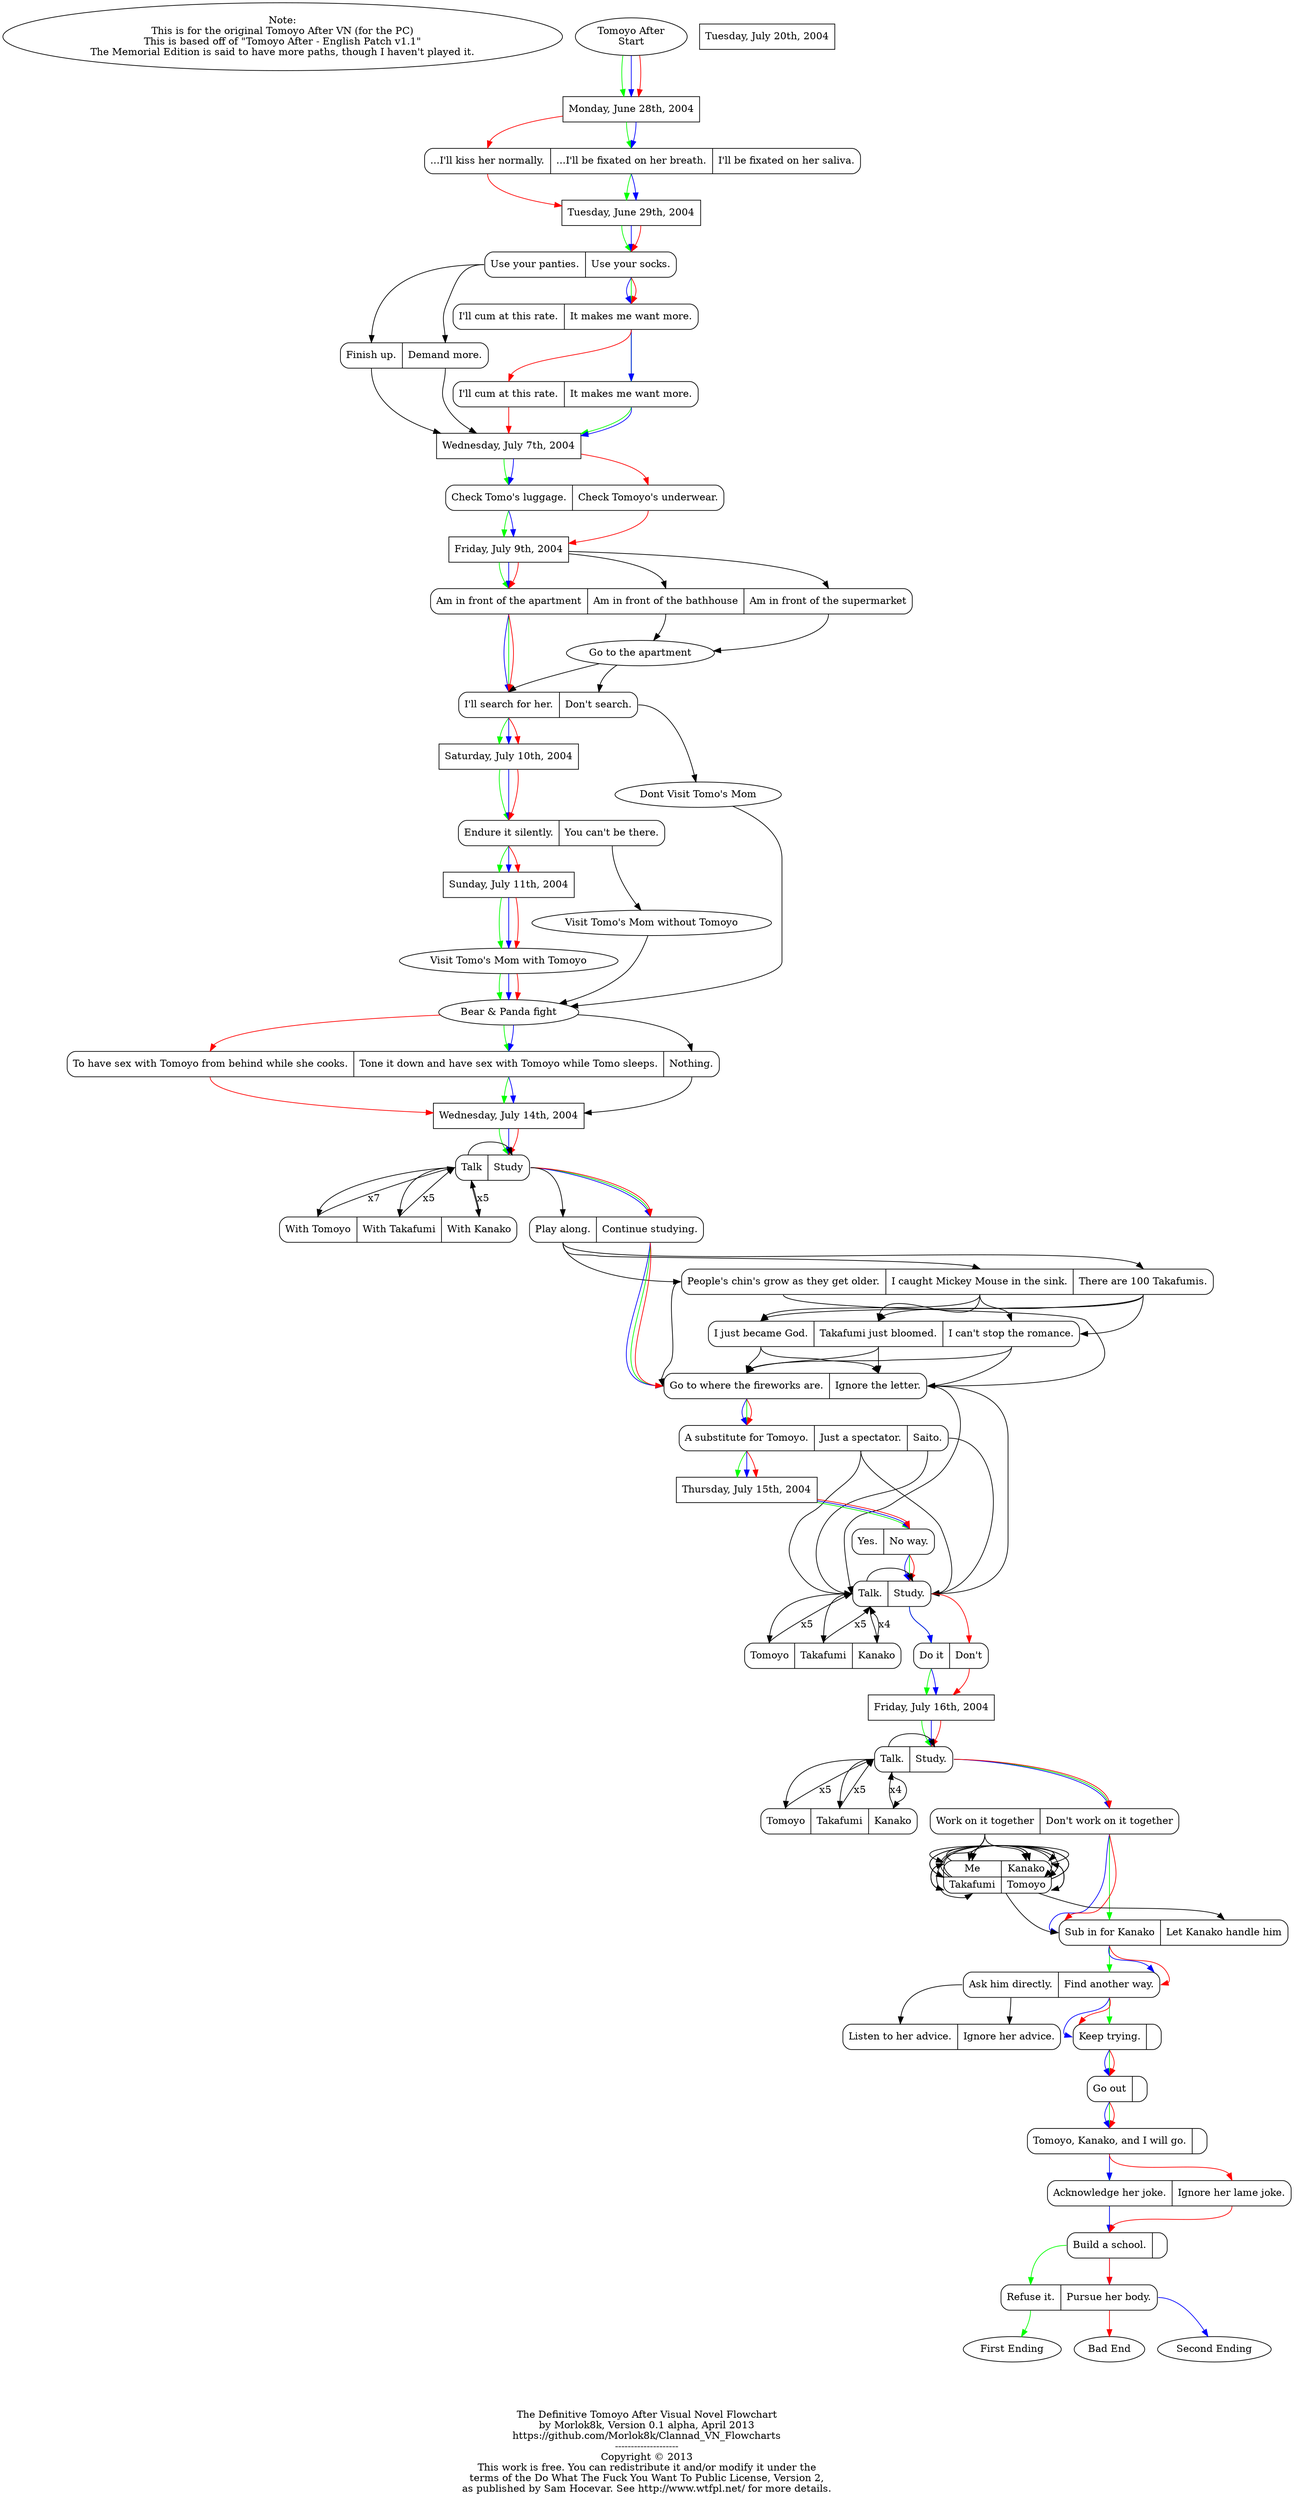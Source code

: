/*
#######################################################################
#            DO WHAT THE FUCK YOU WANT TO PUBLIC LICENSE              #
#                    Version 2, December 2004                         #
#                                                                     #
# Copyright (C) 2004 Sam Hocevar <sam@hocevar.net>                    #
#                                                                     #
# Everyone is permitted to copy and distribute verbatim or modified   #
# copies of this license document, and changing it is allowed as long #
# as the name is changed.                                             #
#                                                                     #
#            DO WHAT THE FUCK YOU WANT TO PUBLIC LICENSE              #
#   TERMS AND CONDITIONS FOR COPYING, DISTRIBUTION AND MODIFICATION   #
#                                                                     #
#  0. You just DO WHAT THE FUCK YOU WANT TO.                          #
#                                                                     #
#######################################################################
*/

// The Definitive Tomoyo After Visual Novel Flowchart
digraph Clannad{
    graph [ label = "\n\n\n\nThe Definitive Tomoyo After Visual Novel Flowchart\nby Morlok8k, Version 0.1 alpha, April 2013\nhttps://github.com/Morlok8k/Clannad_VN_Flowcharts\n--------------------\nCopyright © 2013\nThis work is free. You can redistribute it and/or modify it under the\nterms of the Do What The Fuck You Want To Public License, Version 2,\nas published by Sam Hocevar. See http://www.wtfpl.net/ for more details." ];


    Note [label = "Note:\nThis is for the original Tomoyo After VN (for the PC)\nThis is based off of \"Tomoyo After - English Patch v1.1\"\nThe Memorial Edition is said to have more paths, though I haven't played it."];

//Tomoyo After

//start


    Start [label = "Tomoyo After\nStart"];

    //June 28
    JUN_28 [shape = box, label = "Monday, June 28th, 2004"];

    Start -> JUN_28 [color = green];    //END1
    Start -> JUN_28 [color = blue];    //END2
    Start -> JUN_28 [color = red];    //BAD_END

    TA_1 [shape = Mrecord, label = "<a1>...I'll kiss her normally.|<a2>...I'll be fixated on her breath.|<a3>I'll be fixated on her saliva."];
    JUN_28 -> TA_1:a2 [color = green];    //END1
    JUN_28 -> TA_1:a2 [color = blue];    //END2
    JUN_28 -> TA_1:a1 [color = red];    //BAD_END


    //June 29
    JUN_29 [shape = box, label = "Tuesday, June 29th, 2004"];
    TA_1:a2 -> JUN_29 [color = green];    //END1
    TA_1:a2 -> JUN_29 [color = blue];    //END2
    TA_1:a1 -> JUN_29 [color = red];    //BAD_END

    TA_2 [shape = Mrecord, label = "<a1>Use your panties.|<a2>Use your socks."];
    JUN_29 -> TA_2:a2 [color = green];    //END1
    JUN_29 -> TA_2:a2 [color = blue];    //END2
    JUN_29 -> TA_2:a2 [color = red];    //BAD_END

    TA_2a [shape = Mrecord, label = "<a1>Finish up.|<a2>Demand more."];
    TA_2:a1 -> TA_2a:a1;
    TA_2:a1 -> TA_2a:a2;




    TA_3 [shape = Mrecord, label = "<a1>I'll cum at this rate.|<a2>It makes me want more."];
    TA_2:a2 -> TA_3:a2 [color = green];    //END1
    TA_2:a2 -> TA_3:a2 [color = blue];    //END2
    TA_2:a2 -> TA_3:a2 [color = red];    //BAD_END

    TA_4 [shape = Mrecord, label = "<a1>I'll cum at this rate.|<a2>It makes me want more."];
    TA_3:a2 -> TA_4:a2 [color = green];    //END1
    TA_3:a2 -> TA_4:a2 [color = blue];    //END2
    TA_3:a2 -> TA_4:a1 [color = red];    //BAD_END


    //July 07
    JUL_7 [shape = box, label = "Wednesday, July 7th, 2004"];
    TA_4:a2 -> JUL_7 [color = green];    //END1
    TA_4:a2 -> JUL_7 [color = blue];    //END2
    TA_4:a1 -> JUL_7 [color = red];    //BAD_END
    TA_2a:a1 -> JUL_7;
    TA_2a:a2 -> JUL_7;

    TA_5 [shape = Mrecord, label = "<a1>Check Tomo's luggage.|<a2>Check Tomoyo's underwear."];
    JUL_7 -> TA_5:a1 [color = green];    //END1
    JUL_7 -> TA_5:a1 [color = blue];    //END2
    JUL_7 -> TA_5:a2 [color = red];    //BAD_END


    //July 09
    JUL_9 [shape = box, label = "Friday, July 9th, 2004"];
    TA_5:a1 -> JUL_9 [color = green];    //END1
    TA_5:a1 -> JUL_9 [color = blue];    //END2
    TA_5:a2 -> JUL_9 [color = red];    //BAD_END

    TA_6 [shape = Mrecord, label = "<a1>Am in front of the apartment|<a2>Am in front of the bathhouse|<a3>Am in front of the supermarket"];
    JUL_9 -> TA_6:a1 [color = green];    //END1
    JUL_9 -> TA_6:a1 [color = blue];    //END2
    JUL_9 -> TA_6:a1 [color = red];    //BAD_END
    JUL_9 -> TA_6:a2;
    JUL_9 -> TA_6:a3;

    TA_6a [label = "Go to the apartment"];
    TA_6:a2 -> TA_6a;
    TA_6:a3 -> TA_6a;


    TA_7 [shape = Mrecord, label = "<a1>I'll search for her.|<a2>Don't search."];
    TA_6:a1 -> TA_7:a1 [color = green];    //END1
    TA_6:a1 -> TA_7:a1 [color = blue];    //END2
    TA_6:a1 -> TA_7:a1 [color = red];    //BAD_END
    TA_6a -> TA_7:a1;
    TA_6a -> TA_7:a2;


    //July 10
    JUL_10 [shape = box, label = "Saturday, July 10th, 2004"];
    TA_7:a1 -> JUL_10 [color = green];    //END1
    TA_7:a1 -> JUL_10 [color = blue];    //END2
    TA_7:a1 -> JUL_10 [color = red];    //BAD_END

    TA_8 [shape = Mrecord, label = "<a1>Endure it silently.|<a2>You can't be there."];
    JUL_10 -> TA_8:a1 [color = green];    //END1
    JUL_10 -> TA_8:a1 [color = blue];    //END2
    JUL_10 -> TA_8:a1 [color = red];    //BAD_END


    //July 11
    JUL_11 [shape = box, label = "Sunday, July 11th, 2004"];
    TA_8:a1 -> JUL_11 [color = green];    //END1
    TA_8:a1 -> JUL_11 [color = blue];    //END2
    TA_8:a1 -> JUL_11 [color = red];    //BAD_END

    JUL_11_mother1 [label = "Visit Tomo's Mom with Tomoyo"];
    JUL_11_mother2 [label = "Visit Tomo's Mom without Tomoyo"];
    JUL_11_mother3 [label = "Dont Visit Tomo's Mom"];

    JUL_11 -> JUL_11_mother1 [color = green, group = "JUL_11_mother"];    //END1
    JUL_11 -> JUL_11_mother1 [color = blue, group = "JUL_11_mother"];    //END2
    JUL_11 -> JUL_11_mother1 [color = red, group = "JUL_11_mother"];    //BAD_END
    TA_8:a2 -> JUL_11_mother2 [group = "JUL_11_mother"];
    TA_7:a2 -> JUL_11_mother3 [group = "JUL_11_mother"];


    JUL_11_bp [label = "Bear & Panda fight"];
    JUL_11_mother1 -> JUL_11_bp [color = green];    //END1
    JUL_11_mother1 -> JUL_11_bp [color = blue];    //END2
    JUL_11_mother1 -> JUL_11_bp [color = red];    //BAD_END
    JUL_11_mother2 -> JUL_11_bp;
    JUL_11_mother3 -> JUL_11_bp;




    TA_9 [shape = Mrecord, label = "<a1>To have sex with Tomoyo from behind while she cooks.|<a2>Tone it down and have sex with Tomoyo while Tomo sleeps.|<a3>Nothing."];
    JUL_11_bp -> TA_9:a2 [color = green];    //END1
    JUL_11_bp -> TA_9:a2 [color = blue];    //END2
    JUL_11_bp -> TA_9:a1 [color = red];    //BAD_END
    JUL_11_bp -> TA_9:a3;


    //July 14
    JUL_14 [shape = box, label = "Wednesday, July 14th, 2004"];
    TA_9:a2 -> JUL_14 [color = green];    //END1
    TA_9:a2 -> JUL_14 [color = blue];    //END2
    TA_9:a1 -> JUL_14 [color = red];    //BAD_END
    TA_9:a3 -> JUL_14;

    TA_10 [shape = Mrecord, label = "<a1>Talk|<a2>Study"];
    JUL_14 -> TA_10:a2 [color = green];    //END1
    JUL_14 -> TA_10:a2 [color = blue];    //END2
    JUL_14 -> TA_10:a2 [color = red];    //BAD_END



    TA_10_a [shape = Mrecord, label = "<a1>With Tomoyo|<a2>With Takafumi|<a3>With Kanako"];
    TA_10:a1 -> TA_10_a:a1;
    TA_10:a1 -> TA_10_a:a2;
    TA_10:a1 -> TA_10_a:a3;
    TA_10_a:a1 -> TA_10:a1 [label = "x7"];
    TA_10_a:a2 -> TA_10:a1 [label = "x5"];
    TA_10_a:a3 -> TA_10:a1 [label = "x5"];
    TA_10:a1 -> TA_10:a2;


    TA_11 [shape = Mrecord, label = "<a1>Play along.|<a2>Continue studying."];
    TA_10:a2 -> TA_11:a2 [color = green];    //END1
    TA_10:a2 -> TA_11:a2 [color = blue];    //END2
    TA_10:a2 -> TA_11:a2 [color = red];    //BAD_END
    TA_10:a2 -> TA_11:a1;

    TA_11_a [shape = Mrecord, label = "<a1>People's chin's grow as they get older.|<a2>I caught Mickey Mouse in the sink.|<a3>There are 100 Takafumis."];
    TA_11:a1 -> TA_11_a:a1;
    TA_11:a1 -> TA_11_a:a2;
    TA_11:a1 -> TA_11_a:a3;

    TA_11_b [shape = Mrecord, label = "<a1>I just became God.|<a2>Takafumi just bloomed.|<a3>I can't stop the romance."];

    TA_11_a:a1 -> TA_12:a1
    TA_11_a:a1 -> TA_12:a2

    TA_11_a:a2 -> TA_11_b:a1
    TA_11_a:a2 -> TA_11_b:a2
    TA_11_a:a2 -> TA_11_b:a3
    TA_11_a:a3 -> TA_11_b:a1
    TA_11_a:a3 -> TA_11_b:a2
    TA_11_a:a3 -> TA_11_b:a3

    TA_11_b:a1 -> TA_12:a1
    TA_11_b:a2 -> TA_12:a1
    TA_11_b:a3 -> TA_12:a1
    TA_11_b:a1 -> TA_12:a2
    TA_11_b:a2 -> TA_12:a2
    TA_11_b:a3 -> TA_12:a2


    TA_12 [shape = Mrecord, label = "<a1>Go to where the fireworks are.|<a2>Ignore the letter."];
    TA_11:a2 -> TA_12:a1 [color = green];    //END1
    TA_11:a2 -> TA_12:a1 [color = blue];    //END2
    TA_11:a2 -> TA_12:a1 [color = red];    //BAD_END

    TA_13 [shape = Mrecord, label = "<a1>A substitute for Tomoyo.|<a2>Just a spectator.|<a3>Saito."];
    TA_12:a1 -> TA_13:a1 [color = green];    //END1
    TA_12:a1 -> TA_13:a1 [color = blue];    //END2
    TA_12:a1 -> TA_13:a1 [color = red];    //BAD_END


    //July 15
    JUL_15 [shape = box, label = "Thursday, July 15th, 2004"];
    TA_13:a1 -> JUL_15 [color = green];    //END1
    TA_13:a1 -> JUL_15 [color = blue];    //END2
    TA_13:a1 -> JUL_15 [color = red];    //BAD_END

    TA_14 [shape = Mrecord, label = "<a1>Yes.|<a2>No way."];
    JUL_15 -> TA_14:a2 [color = green];    //END1
    JUL_15 -> TA_14:a2 [color = blue];    //END2
    JUL_15 -> TA_14:a2 [color = red];    //BAD_END

    TA_15 [shape = Mrecord, label = "<a1>Talk.|<a2>Study."];
    TA_14:a2 -> TA_15:a2 [color = green];    //END1
    TA_14:a2 -> TA_15:a2 [color = blue];    //END2
    TA_14:a2 -> TA_15:a2 [color = red];    //BAD_END

    TA_12:a2 -> TA_15:a1;
    TA_12:a2 -> TA_15:a2;
    TA_13:a2 -> TA_15:a1;
    TA_13:a2 -> TA_15:a2;
    TA_13:a3 -> TA_15:a1;
    TA_13:a3 -> TA_15:a2;


    TA_15_a [shape = Mrecord, label = "<a1>Tomoyo|<a2>Takafumi|<a3>Kanako"];
    TA_15:a1 -> TA_15_a:a1;
    TA_15:a1 -> TA_15_a:a2;
    TA_15:a1 -> TA_15_a:a3;
    TA_15_a:a1 -> TA_15:a1 [label = "x5"];
    TA_15_a:a2 -> TA_15:a1 [label = "x5"];
    TA_15_a:a3 -> TA_15:a1 [label = "x4"];
    TA_15:a1 -> TA_15:a2;





    TA_16 [shape = Mrecord, label = "<a>Do it|<aa>Don't"];
    TA_15:a2 -> TA_16:a [color = green];    //END1
    TA_15:a2 -> TA_16:a [color = blue];    //END2
    TA_15:a2 -> TA_16:aa [color = red];    //BAD_END


    //July 16
    JUL_16 [shape = box, label = "Friday, July 16th, 2004"];
    TA_16:a -> JUL_16 [color = green];    //END1
    TA_16:a -> JUL_16 [color = blue];    //END2
    TA_16:aa -> JUL_16 [color = red];    //BAD_END

    TA_17 [shape = Mrecord, label = "<a1>Talk.|<a2>Study."];
    JUL_16 -> TA_17:a2 [color = green];    //END1
    JUL_16 -> TA_17:a2 [color = blue];    //END2
    JUL_16 -> TA_17:a2 [color = red];    //BAD_END

    TA_17_a [shape = Mrecord, label = "<a1>Tomoyo|<a2>Takafumi|<a3>Kanako"];
    TA_17:a1 -> TA_17_a:a1;
    TA_17:a1 -> TA_17_a:a2;
    TA_17:a1 -> TA_17_a:a3;
    TA_17_a:a1 -> TA_17:a1 [label = "x5"];
    TA_17_a:a2 -> TA_17:a1 [label = "x5"];
    TA_17_a:a3 -> TA_17:a1 [label = "x4"];
    TA_17:a1 -> TA_17:a2;


    TA_18 [shape = Mrecord, label = "<a1>Work on it together|<a2>Don't work on it together"];
    TA_17:a2 -> TA_18:a2 [color = green];    //END1
    TA_17:a2 -> TA_18:a2 [color = blue];    //END2
    TA_17:a2 -> TA_18:a2 [color = red];    //BAD_END

    TA_18_a [shape = Mrecord, label = "{<a1>Me|<a2>Takafumi}|{<a3>Kanako|<a4>Tomoyo}"];
    TA_18:a1 -> TA_18_a:a1;
    TA_18:a1 -> TA_18_a:a2;
    TA_18:a1 -> TA_18_a:a3;

    TA_18_a:a1 -> TA_18_a:a2;
    TA_18_a:a1 -> TA_18_a:a3;
    TA_18_a:a1 -> TA_18_a:a4;
    TA_18_a:a2 -> TA_18_a:a1;
    TA_18_a:a2 -> TA_18_a:a3;
    TA_18_a:a2 -> TA_18_a:a4;
    TA_18_a:a3 -> TA_18_a:a1;
    TA_18_a:a3 -> TA_18_a:a2;
    TA_18_a:a3 -> TA_18_a:a4;
    TA_18_a:a4 -> TA_18_a:a1;
    TA_18_a:a4 -> TA_18_a:a2;
    TA_18_a:a4 -> TA_18_a:a3;
    
    TA_18_a -> TA_19:a1;
    TA_18_a -> TA_19:a2;

    TA_19 [shape = Mrecord, label = "<a1>Sub in for Kanako|<a2>Let Kanako handle him"];
    TA_18:a2 -> TA_19:a1 [color = green];    //END1
    TA_18:a2 -> TA_19:a1 [color = blue];    //END2
    TA_18:a2 -> TA_19:a1 [color = red];    //BAD_END


    //July 20
    JUL_20 [shape = box, label = "Tuesday, July 20th, 2004"];


    TA_20 [shape = Mrecord, label = "<a1>Ask him directly.|<a2>Find another way."];
    TA_19:a1 -> TA_20:a2 [color = green];    //END1
    TA_19:a1 -> TA_20:a2 [color = blue];    //END2
    TA_19:a1 -> TA_20:a2 [color = red];    //BAD_END

    TA_20_a [shape = Mrecord, label = "<a1>Listen to her advice.|<a2>Ignore her advice."];
    TA_20:a1 -> TA_20_a:a1;
    TA_20:a1 -> TA_20_a:a2;

    //July 21
    TA_21 [shape = Mrecord, label = "<a>Keep trying.|<aa>"];
    TA_20:a2 -> TA_21:a [color = green];    //END1
    TA_20:a2 -> TA_21:a [color = blue];    //END2
    TA_20:a2 -> TA_21:a [color = red];    //BAD_END


    //July 23
    TA_22 [shape = Mrecord, label = "<a>Go out|<aa>"];
    TA_21:a -> TA_22:a [color = green];    //END1
    TA_21:a -> TA_22:a [color = blue];    //END2
    TA_21:a -> TA_22:a [color = red];    //BAD_END


    //August 10
    TA_23 [shape = Mrecord, label = "<a>Tomoyo, Kanako, and I will go.|<aa>"];
    TA_22:a -> TA_23:a [color = green];    //END1
    TA_22:a -> TA_23:a [color = blue];    //END2
    TA_22:a -> TA_23:a [color = red];    //BAD_END


    //August 11
    TA_24 [shape = Mrecord, label = "<a>Acknowledge her joke.|<aa>Ignore her lame joke."];
    TA_23:a -> TA_24:a [color = green];    //END1
    TA_23:a -> TA_24:a [color = blue];    //END2
    TA_23:a -> TA_24:aa [color = red];    //BAD_END


    //August 12
    TA_25 [shape = Mrecord, label = "<a>Build a school.|<aa>"];
    TA_24:a -> TA_25:a [color = green];    //END1
    TA_24:a -> TA_25:a [color = blue];    //END2
    TA_24:aa -> TA_25:a [color = red];    //BAD_END


    //August 14
    TA_26 [shape = Mrecord, label = "<a>Refuse it.|<aa>Pursue her body."];
    TA_25:a -> TA_26:a [color = green];    //END1
    TA_25:a -> TA_26:aa [color = blue];    //END2
    TA_25:a -> TA_26:aa [color = red];    //BAD_END





    END1_END [label = "First Ending"];
    TA_26:a -> END1_END [color = green];    //END1

    END2_END [label = "Second Ending"];
    TA_26:aa -> END2_END [color = blue];    //END2

    BAD_END [label = "Bad End"];
    TA_26:aa -> BAD_END [color = red];    //END2

}
